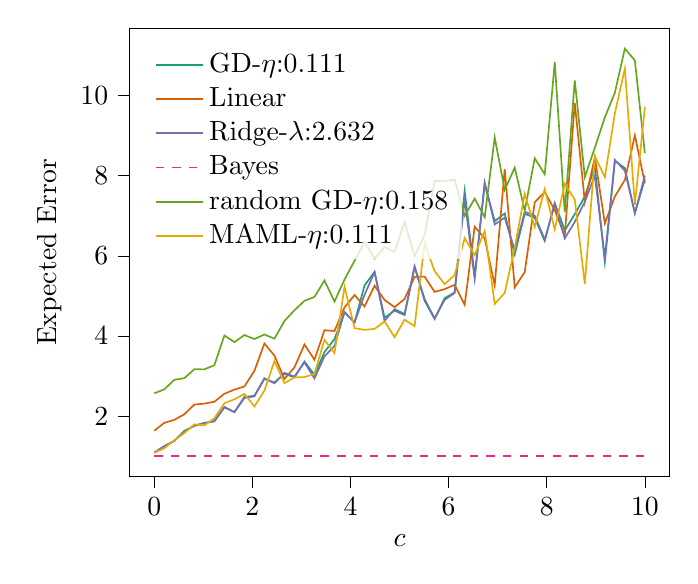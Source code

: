 % This file was created with tikzplotlib v0.10.1.
\begin{tikzpicture}

\definecolor{chocolate217952}{RGB}{217,95,2}
\definecolor{darkcyan27158119}{RGB}{27,158,119}
\definecolor{darkgoldenrod16611829}{RGB}{166,118,29}
\definecolor{darkgray176}{RGB}{176,176,176}
\definecolor{deeppink23141138}{RGB}{231,41,138}
\definecolor{lightslategray117112179}{RGB}{117,112,179}
\definecolor{olivedrab10216630}{RGB}{102,166,30}
\definecolor{orange2301712}{RGB}{230,171,2}

\begin{axis}[
legend cell align={left},
legend style={
  fill opacity=0.8,
  draw opacity=1,
  text opacity=1,
  at={(0.03,0.97)},
  anchor=north west,
  draw=none
},
tick align=outside,
tick pos=left,
x grid style={darkgray176},
xlabel={\(\displaystyle c\)},
xmin=-0.5, xmax=10.5,
xtick style={color=black},
y grid style={darkgray176},
ylabel={Expected Error},
ymin=0.491, ymax=11.68,
ytick style={color=black}
]
\addplot [semithick, darkcyan27158119]
table {%
0 1.092
0.204 1.249
0.408 1.38
0.612 1.631
0.816 1.758
1.02 1.83
1.224 1.867
1.429 2.217
1.633 2.1
1.837 2.477
2.041 2.506
2.245 2.928
2.449 2.84
2.653 3.054
2.857 2.967
3.061 3.361
3.265 3.029
3.469 3.598
3.673 3.921
3.878 4.594
4.082 4.339
4.286 5.261
4.49 5.6
4.694 4.454
4.898 4.631
5.102 4.522
5.306 5.724
5.51 4.878
5.714 4.423
5.918 4.943
6.122 5.085
6.327 7.618
6.531 5.494
6.735 7.791
6.939 6.865
7.143 7.058
7.347 6.037
7.551 7.049
7.755 6.949
7.959 6.371
8.163 7.316
8.367 6.635
8.571 7.038
8.776 7.479
8.98 8.222
9.184 5.849
9.388 8.369
9.592 8.19
9.796 7.061
10 7.912
};
\addlegendentry{GD-$\eta$:0.111}
\addplot [semithick, chocolate217952]
table {%
0 1.636
0.204 1.831
0.408 1.905
0.612 2.045
0.816 2.287
1.02 2.311
1.224 2.358
1.429 2.557
1.633 2.661
1.837 2.74
2.041 3.13
2.245 3.812
2.449 3.508
2.653 2.927
2.857 3.215
3.061 3.787
3.265 3.407
3.469 4.143
3.673 4.124
3.878 4.715
4.082 5.022
4.286 4.735
4.49 5.252
4.694 4.899
4.898 4.718
5.102 4.923
5.306 5.474
5.51 5.481
5.714 5.1
5.918 5.169
6.122 5.276
6.327 4.778
6.531 6.728
6.735 6.431
6.939 5.266
7.143 8.171
7.347 5.211
7.551 5.595
7.755 7.337
7.959 7.593
8.163 7.14
8.367 6.498
8.571 9.817
8.776 7.346
8.98 8.457
9.184 6.81
9.388 7.48
9.592 7.893
9.796 9.003
10 7.811
};
\addlegendentry{Linear}
\addplot [semithick, lightslategray117112179]
table {%
0 1.085
0.204 1.249
0.408 1.381
0.612 1.62
0.816 1.758
1.02 1.824
1.224 1.875
1.429 2.231
1.633 2.098
1.837 2.453
2.041 2.492
2.245 2.946
2.449 2.817
2.653 3.081
2.857 2.987
3.061 3.342
3.265 2.941
3.469 3.49
3.673 3.752
3.878 4.594
4.082 4.336
4.286 5.029
4.49 5.59
4.694 4.376
4.898 4.668
5.102 4.552
5.306 5.735
5.51 4.923
5.714 4.438
5.918 4.9
6.122 5.073
6.327 7.414
6.531 5.422
6.735 7.836
6.939 6.784
7.143 6.952
7.347 6.138
7.551 7.099
7.755 7.002
7.959 6.404
8.163 7.297
8.367 6.435
8.571 6.846
8.776 7.347
8.98 8.002
9.184 5.949
9.388 8.392
9.592 8.123
9.796 7.066
10 8.005
};
\addlegendentry{Ridge-$\lambda$:2.632}
\addplot [semithick, deeppink23141138, dashed]
table {%
0 1.0
0.204 1.0
0.408 1.0
0.612 1.0
0.816 1.0
1.02 1.0
1.224 1.0
1.429 1.0
1.633 1.0
1.837 1.0
2.041 1.0
2.245 1.0
2.449 1.0
2.653 1.0
2.857 1.0
3.061 1.0
3.265 1.0
3.469 1.0
3.673 1.0
3.878 1.0
4.082 1.0
4.286 1.0
4.49 1.0
4.694 1.0
4.898 1.0
5.102 1.0
5.306 1.0
5.51 1.0
5.714 1.0
5.918 1.0
6.122 1.0
6.327 1.0
6.531 1.0
6.735 1.0
6.939 1.0
7.143 1.0
7.347 1.0
7.551 1.0
7.755 1.0
7.959 1.0
8.163 1.0
8.367 1.0
8.571 1.0
8.776 1.0
8.98 1.0
9.184 1.0
9.388 1.0
9.592 1.0
9.796 1.0
10 1.0
};
\addlegendentry{Bayes}
\addplot [semithick, olivedrab10216630]
table {%
0 2.568
0.204 2.667
0.408 2.905
0.612 2.946
0.816 3.169
1.02 3.166
1.224 3.269
1.429 4.011
1.633 3.845
1.837 4.023
2.041 3.923
2.245 4.036
2.449 3.932
2.653 4.373
2.857 4.642
3.061 4.876
3.265 4.973
3.469 5.385
3.673 4.858
3.878 5.409
4.082 5.876
4.286 6.345
4.49 5.932
4.694 6.215
4.898 6.094
5.102 6.844
5.306 6.0
5.51 6.514
5.714 7.866
5.918 7.864
6.122 7.905
6.327 6.996
6.531 7.428
6.735 6.963
6.939 8.953
7.143 7.646
7.347 8.201
7.551 7.129
7.755 8.433
7.959 8.035
8.163 10.833
8.367 7.092
8.571 10.379
8.776 7.967
8.98 8.698
9.184 9.456
9.388 10.07
9.592 11.172
9.796 10.876
10 8.561
};
\addlegendentry{random GD-$\eta$:0.158}
\addplot [semithick, orange2301712]
table {%
0 1.085
0.204 1.196
0.408 1.398
0.612 1.575
0.816 1.794
1.02 1.769
1.224 1.943
1.429 2.32
1.633 2.419
1.837 2.551
2.041 2.241
2.245 2.635
2.449 3.374
2.653 2.823
2.857 2.965
3.061 2.974
3.265 3.049
3.469 3.902
3.673 3.571
3.878 5.228
4.082 4.195
4.286 4.152
4.49 4.177
4.694 4.361
4.898 3.969
5.102 4.406
5.306 4.244
5.51 6.313
5.714 5.618
5.918 5.292
6.122 5.52
6.327 6.441
6.531 6.016
6.735 6.621
6.939 4.8
7.143 5.075
7.347 6.202
7.551 7.548
7.755 6.719
7.959 7.668
8.163 6.66
8.367 7.796
8.571 7.402
8.776 5.297
8.98 8.488
9.184 7.961
9.388 9.557
9.592 10.669
9.796 7.275
10 9.709
};
\addlegendentry{MAML-$\eta$:0.111}
\end{axis}

\end{tikzpicture}
